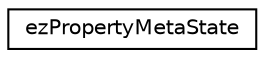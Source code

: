 digraph "Graphical Class Hierarchy"
{
 // LATEX_PDF_SIZE
  edge [fontname="Helvetica",fontsize="10",labelfontname="Helvetica",labelfontsize="10"];
  node [fontname="Helvetica",fontsize="10",shape=record];
  rankdir="LR";
  Node0 [label="ezPropertyMetaState",height=0.2,width=0.4,color="black", fillcolor="white", style="filled",URL="$df/dc9/classez_property_meta_state.htm",tooltip="This class allows to query additional information about how to present properties in the property gri..."];
}
